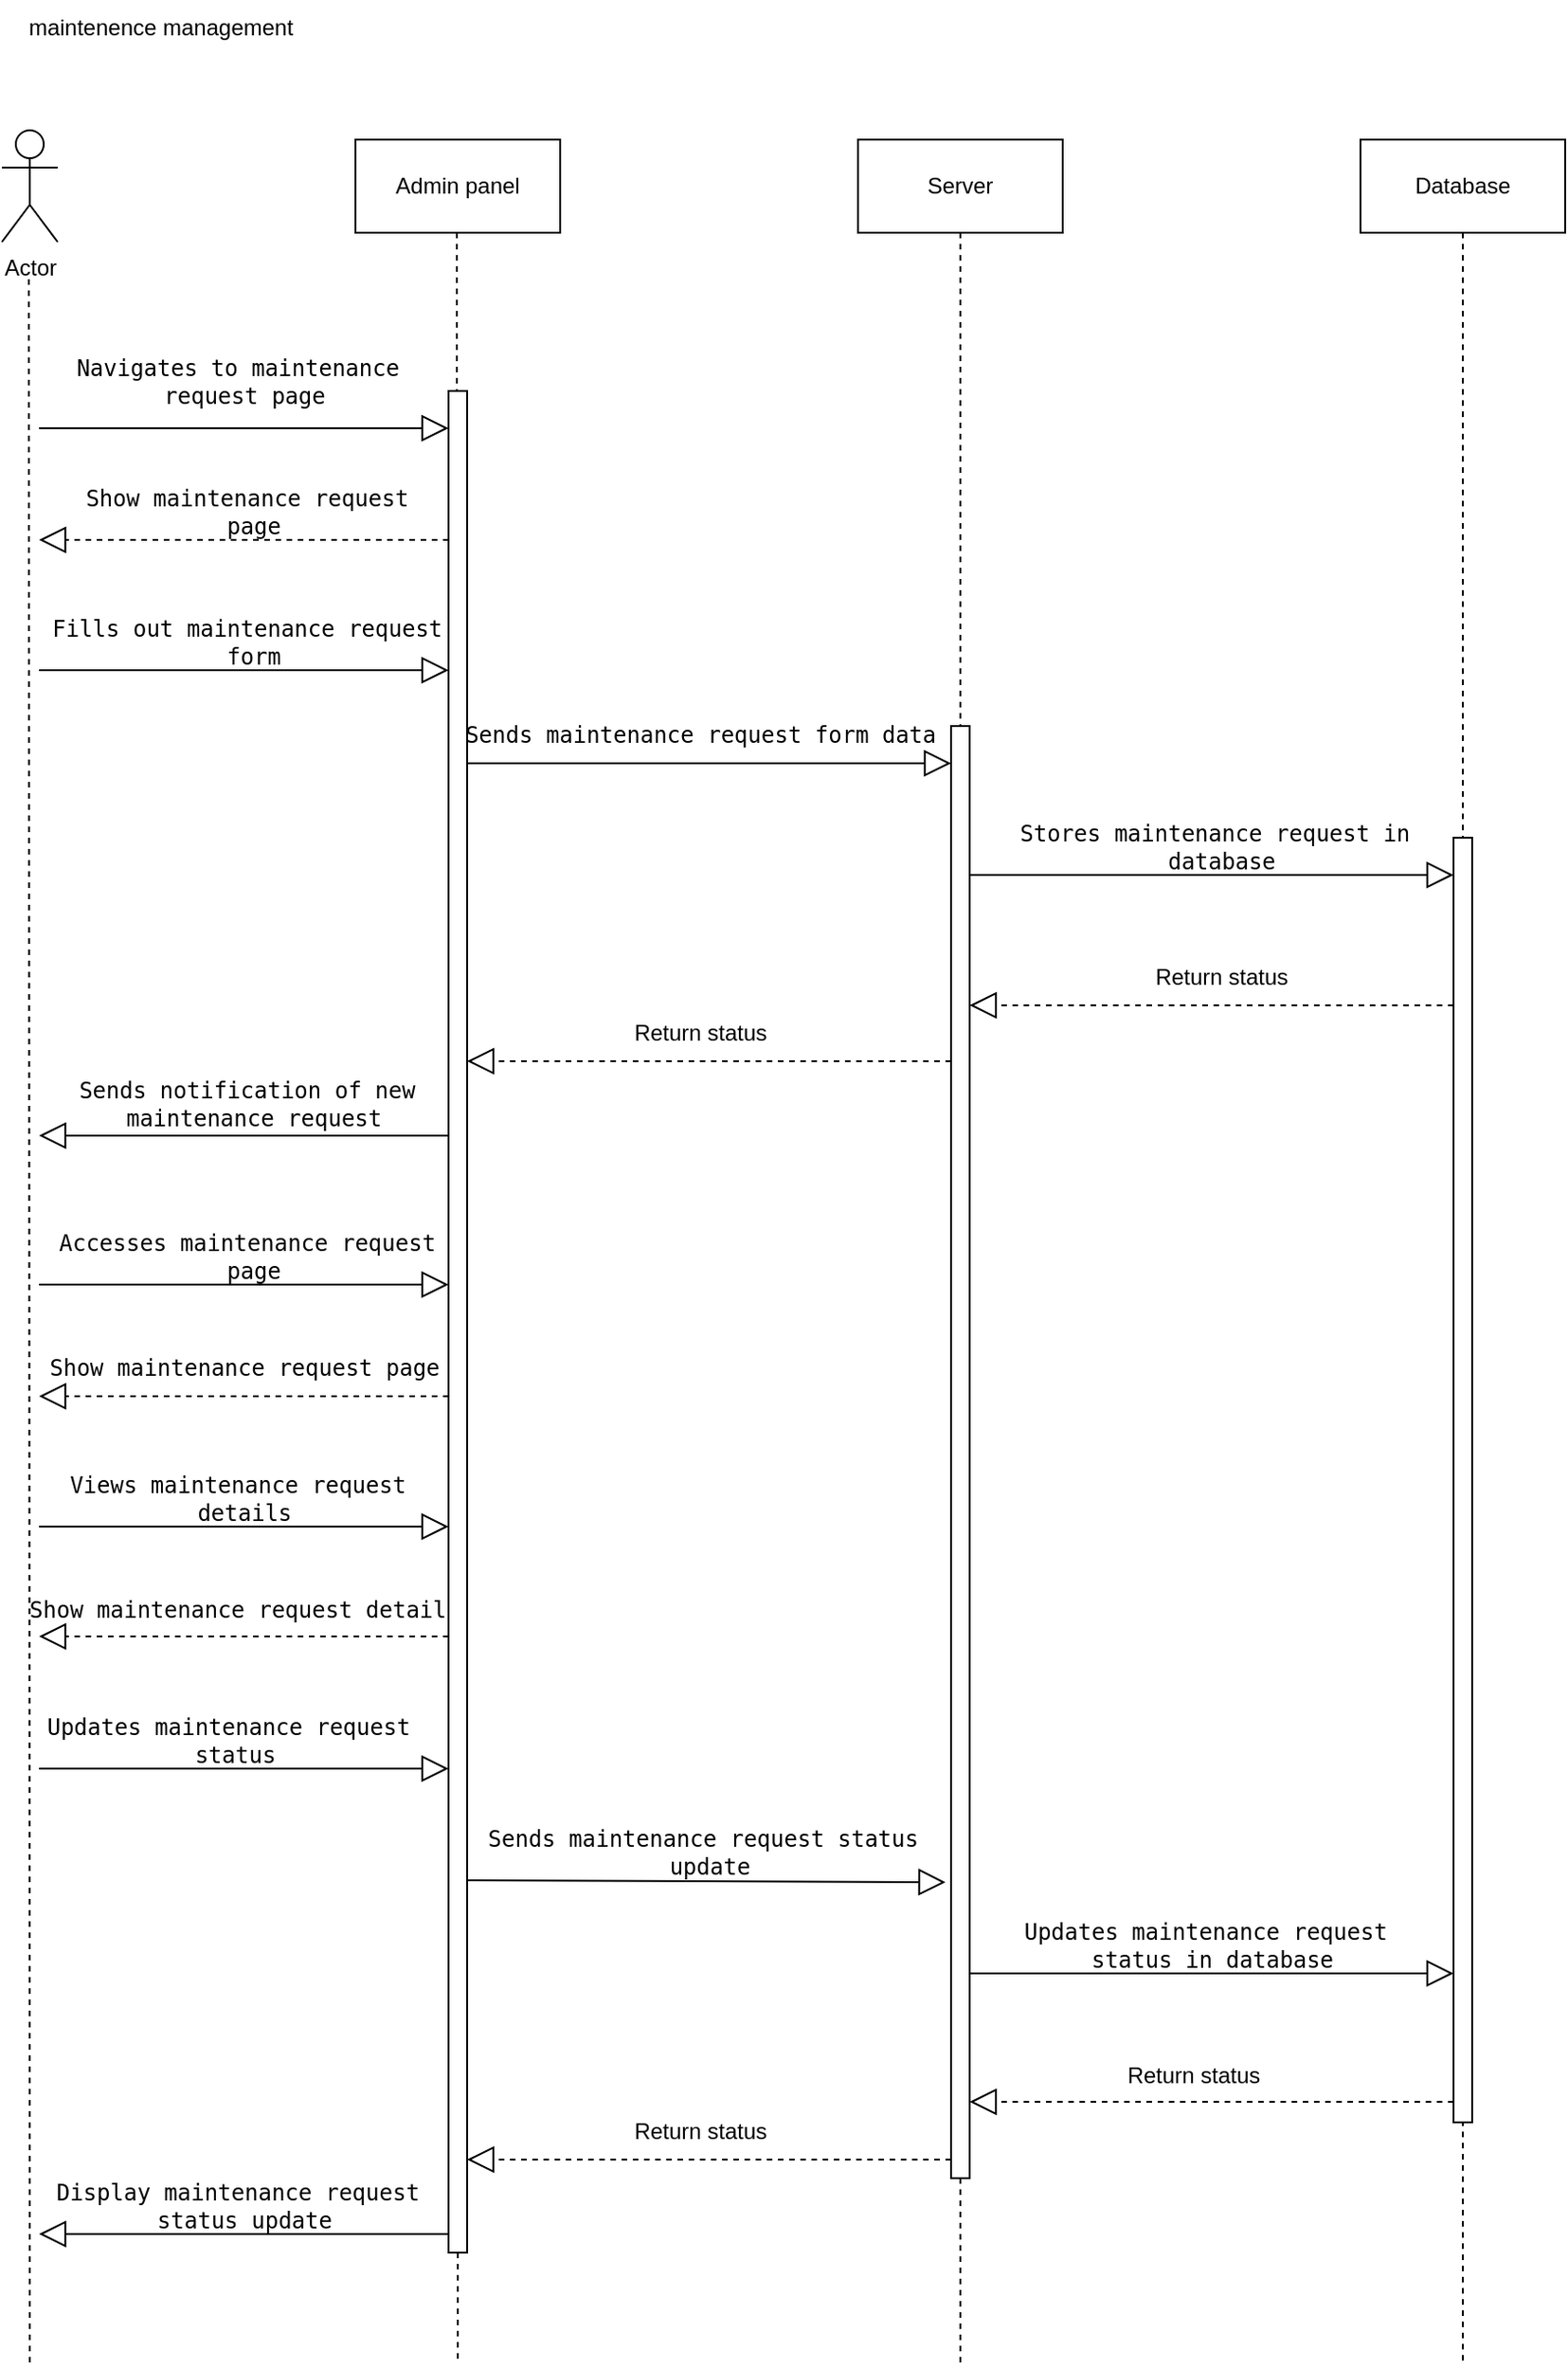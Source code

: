 <mxfile version="21.3.2" type="github">
  <diagram name="Page-1" id="GQLYx4lFxt-uooIH3Gt9">
    <mxGraphModel dx="954" dy="2213" grid="1" gridSize="10" guides="1" tooltips="1" connect="1" arrows="1" fold="1" page="1" pageScale="1" pageWidth="1100" pageHeight="1700" math="0" shadow="0">
      <root>
        <mxCell id="0" />
        <mxCell id="1" parent="0" />
        <mxCell id="6CQTmF0r4WQLNf_Vooez-1" value="Actor" style="shape=umlActor;verticalLabelPosition=bottom;verticalAlign=top;html=1;outlineConnect=0;" parent="1" vertex="1">
          <mxGeometry x="80" y="40" width="30" height="60" as="geometry" />
        </mxCell>
        <mxCell id="6CQTmF0r4WQLNf_Vooez-2" value="Server" style="html=1;whiteSpace=wrap;" parent="1" vertex="1">
          <mxGeometry x="540" y="45" width="110" height="50" as="geometry" />
        </mxCell>
        <mxCell id="6CQTmF0r4WQLNf_Vooez-3" value="Admin panel" style="html=1;whiteSpace=wrap;" parent="1" vertex="1">
          <mxGeometry x="270" y="45" width="110" height="50" as="geometry" />
        </mxCell>
        <mxCell id="6CQTmF0r4WQLNf_Vooez-4" value="Database" style="html=1;whiteSpace=wrap;" parent="1" vertex="1">
          <mxGeometry x="810" y="45" width="110" height="50" as="geometry" />
        </mxCell>
        <mxCell id="6CQTmF0r4WQLNf_Vooez-6" value="" style="endArrow=none;dashed=1;endFill=0;endSize=12;html=1;rounded=0;" parent="1" edge="1">
          <mxGeometry width="160" relative="1" as="geometry">
            <mxPoint x="94.5" y="120" as="sourcePoint" />
            <mxPoint x="95" y="1240" as="targetPoint" />
          </mxGeometry>
        </mxCell>
        <mxCell id="6CQTmF0r4WQLNf_Vooez-7" value="" style="endArrow=none;dashed=1;endFill=0;endSize=12;html=1;rounded=0;" parent="1" source="6CQTmF0r4WQLNf_Vooez-46" edge="1">
          <mxGeometry width="160" relative="1" as="geometry">
            <mxPoint x="324.5" y="95" as="sourcePoint" />
            <mxPoint x="325" y="1240" as="targetPoint" />
          </mxGeometry>
        </mxCell>
        <mxCell id="6CQTmF0r4WQLNf_Vooez-8" value="" style="endArrow=none;dashed=1;endFill=0;endSize=12;html=1;rounded=0;exitX=0.5;exitY=1;exitDx=0;exitDy=0;" parent="1" source="6CQTmF0r4WQLNf_Vooez-48" edge="1">
          <mxGeometry width="160" relative="1" as="geometry">
            <mxPoint x="594.5" y="420" as="sourcePoint" />
            <mxPoint x="595" y="1240" as="targetPoint" />
          </mxGeometry>
        </mxCell>
        <mxCell id="6CQTmF0r4WQLNf_Vooez-9" value="" style="endArrow=none;dashed=1;endFill=0;endSize=12;html=1;rounded=0;exitX=0.5;exitY=1;exitDx=0;exitDy=0;" parent="1" source="6CQTmF0r4WQLNf_Vooez-4" edge="1">
          <mxGeometry width="160" relative="1" as="geometry">
            <mxPoint x="864.5" y="410" as="sourcePoint" />
            <mxPoint x="865" y="1240" as="targetPoint" />
          </mxGeometry>
        </mxCell>
        <mxCell id="6CQTmF0r4WQLNf_Vooez-10" value="&lt;pre&gt;&lt;code class=&quot;!whitespace-pre hljs language-makefile&quot;&gt;Navigates to maintenance &lt;br&gt;request page&lt;/code&gt;&lt;/pre&gt;" style="text;html=1;align=center;verticalAlign=middle;resizable=0;points=[];autosize=1;strokeColor=none;fillColor=none;" parent="1" vertex="1">
          <mxGeometry x="110" y="140" width="200" height="70" as="geometry" />
        </mxCell>
        <mxCell id="6CQTmF0r4WQLNf_Vooez-11" value="&lt;pre&gt;&lt;code class=&quot;!whitespace-pre hljs language-makefile&quot;&gt;Show maintenance request &lt;br&gt;page&lt;/code&gt;&lt;/pre&gt;" style="text;html=1;align=center;verticalAlign=middle;resizable=0;points=[];autosize=1;strokeColor=none;fillColor=none;" parent="1" vertex="1">
          <mxGeometry x="115" y="210" width="200" height="70" as="geometry" />
        </mxCell>
        <mxCell id="6CQTmF0r4WQLNf_Vooez-12" value="&lt;pre&gt;&lt;code class=&quot;!whitespace-pre hljs language-makefile&quot;&gt;Fills out maintenance request &lt;br&gt;form&lt;/code&gt;&lt;/pre&gt;" style="text;html=1;align=center;verticalAlign=middle;resizable=0;points=[];autosize=1;strokeColor=none;fillColor=none;" parent="1" vertex="1">
          <mxGeometry x="100" y="280" width="230" height="70" as="geometry" />
        </mxCell>
        <mxCell id="6CQTmF0r4WQLNf_Vooez-13" value="&lt;pre&gt;&lt;code class=&quot;!whitespace-pre hljs language-makefile&quot;&gt;Sends maintenance request form data&lt;/code&gt;&lt;/pre&gt;" style="text;html=1;align=center;verticalAlign=middle;resizable=0;points=[];autosize=1;strokeColor=none;fillColor=none;" parent="1" vertex="1">
          <mxGeometry x="320" y="340" width="270" height="50" as="geometry" />
        </mxCell>
        <mxCell id="6CQTmF0r4WQLNf_Vooez-14" value="&lt;pre&gt;&lt;code class=&quot;!whitespace-pre hljs language-makefile&quot;&gt;Stores maintenance request in &lt;br&gt;database&lt;/code&gt;&lt;/pre&gt;" style="text;html=1;align=center;verticalAlign=middle;resizable=0;points=[];autosize=1;strokeColor=none;fillColor=none;" parent="1" vertex="1">
          <mxGeometry x="620" y="390" width="230" height="70" as="geometry" />
        </mxCell>
        <mxCell id="6CQTmF0r4WQLNf_Vooez-15" value="Return status" style="text;html=1;align=center;verticalAlign=middle;resizable=0;points=[];autosize=1;strokeColor=none;fillColor=none;" parent="1" vertex="1">
          <mxGeometry x="685" y="480" width="100" height="30" as="geometry" />
        </mxCell>
        <mxCell id="6CQTmF0r4WQLNf_Vooez-16" value="Return status" style="text;html=1;align=center;verticalAlign=middle;resizable=0;points=[];autosize=1;strokeColor=none;fillColor=none;" parent="1" vertex="1">
          <mxGeometry x="405" y="510" width="100" height="30" as="geometry" />
        </mxCell>
        <mxCell id="6CQTmF0r4WQLNf_Vooez-17" value="&lt;pre&gt;&lt;code class=&quot;!whitespace-pre hljs language-makefile&quot;&gt;Sends notification of new &lt;br&gt;maintenance request&lt;/code&gt;&lt;/pre&gt;" style="text;html=1;align=center;verticalAlign=middle;resizable=0;points=[];autosize=1;strokeColor=none;fillColor=none;" parent="1" vertex="1">
          <mxGeometry x="110" y="528" width="210" height="70" as="geometry" />
        </mxCell>
        <mxCell id="6CQTmF0r4WQLNf_Vooez-18" value="&lt;pre&gt;&lt;code class=&quot;!whitespace-pre hljs language-makefile&quot;&gt;Accesses maintenance request &lt;br&gt;page&lt;/code&gt;&lt;/pre&gt;" style="text;html=1;align=center;verticalAlign=middle;resizable=0;points=[];autosize=1;strokeColor=none;fillColor=none;" parent="1" vertex="1">
          <mxGeometry x="100" y="610" width="230" height="70" as="geometry" />
        </mxCell>
        <mxCell id="6CQTmF0r4WQLNf_Vooez-19" value="&lt;pre&gt;&lt;code class=&quot;!whitespace-pre hljs language-makefile&quot;&gt;Show maintenance request page&lt;/code&gt;&lt;/pre&gt;" style="text;html=1;align=center;verticalAlign=middle;resizable=0;points=[];autosize=1;strokeColor=none;fillColor=none;" parent="1" vertex="1">
          <mxGeometry x="95" y="680" width="230" height="50" as="geometry" />
        </mxCell>
        <mxCell id="6CQTmF0r4WQLNf_Vooez-20" value="&lt;pre&gt;&lt;code class=&quot;!whitespace-pre hljs language-makefile&quot;&gt;Views maintenance request &lt;br&gt;details&lt;/code&gt;&lt;/pre&gt;" style="text;html=1;align=center;verticalAlign=middle;resizable=0;points=[];autosize=1;strokeColor=none;fillColor=none;" parent="1" vertex="1">
          <mxGeometry x="105" y="740" width="210" height="70" as="geometry" />
        </mxCell>
        <mxCell id="6CQTmF0r4WQLNf_Vooez-21" value="&lt;pre&gt;&lt;code class=&quot;!whitespace-pre hljs language-makefile&quot;&gt;Show maintenance request details&lt;/code&gt;&lt;/pre&gt;" style="text;html=1;align=center;verticalAlign=middle;resizable=0;points=[];autosize=1;strokeColor=none;fillColor=none;" parent="1" vertex="1">
          <mxGeometry x="85" y="810" width="250" height="50" as="geometry" />
        </mxCell>
        <mxCell id="6CQTmF0r4WQLNf_Vooez-22" value="&lt;pre&gt;&lt;code class=&quot;!whitespace-pre hljs language-makefile&quot;&gt;Updates maintenance request &lt;br&gt;status&lt;/code&gt;&lt;/pre&gt;" style="text;html=1;align=center;verticalAlign=middle;resizable=0;points=[];autosize=1;strokeColor=none;fillColor=none;" parent="1" vertex="1">
          <mxGeometry x="95" y="870" width="220" height="70" as="geometry" />
        </mxCell>
        <mxCell id="6CQTmF0r4WQLNf_Vooez-23" value="&lt;pre&gt;&lt;code class=&quot;!whitespace-pre hljs language-makefile&quot;&gt;Sends maintenance request status &lt;br&gt;update&lt;/code&gt;&lt;/pre&gt;" style="text;html=1;align=center;verticalAlign=middle;resizable=0;points=[];autosize=1;strokeColor=none;fillColor=none;" parent="1" vertex="1">
          <mxGeometry x="335" y="930" width="250" height="70" as="geometry" />
        </mxCell>
        <mxCell id="6CQTmF0r4WQLNf_Vooez-24" value="&lt;pre&gt;&lt;code class=&quot;!whitespace-pre hljs language-makefile&quot;&gt;Updates maintenance request &lt;br&gt;status in database&lt;/code&gt;&lt;/pre&gt;" style="text;html=1;align=center;verticalAlign=middle;resizable=0;points=[];autosize=1;strokeColor=none;fillColor=none;" parent="1" vertex="1">
          <mxGeometry x="620" y="980" width="220" height="70" as="geometry" />
        </mxCell>
        <mxCell id="6CQTmF0r4WQLNf_Vooez-25" value="Return status" style="text;html=1;align=center;verticalAlign=middle;resizable=0;points=[];autosize=1;strokeColor=none;fillColor=none;" parent="1" vertex="1">
          <mxGeometry x="670" y="1070" width="100" height="30" as="geometry" />
        </mxCell>
        <mxCell id="6CQTmF0r4WQLNf_Vooez-26" value="Return status" style="text;html=1;align=center;verticalAlign=middle;resizable=0;points=[];autosize=1;strokeColor=none;fillColor=none;" parent="1" vertex="1">
          <mxGeometry x="405" y="1100" width="100" height="30" as="geometry" />
        </mxCell>
        <mxCell id="6CQTmF0r4WQLNf_Vooez-27" value="&lt;pre&gt;&lt;code class=&quot;!whitespace-pre hljs language-makefile&quot;&gt;Display maintenance request &lt;br&gt;status update&lt;/code&gt;&lt;/pre&gt;" style="text;html=1;align=center;verticalAlign=middle;resizable=0;points=[];autosize=1;strokeColor=none;fillColor=none;" parent="1" vertex="1">
          <mxGeometry x="100" y="1120" width="220" height="70" as="geometry" />
        </mxCell>
        <mxCell id="6CQTmF0r4WQLNf_Vooez-28" value="" style="endArrow=block;endFill=0;endSize=12;html=1;rounded=0;" parent="1" edge="1">
          <mxGeometry width="160" relative="1" as="geometry">
            <mxPoint x="100" y="200" as="sourcePoint" />
            <mxPoint x="320" y="200" as="targetPoint" />
          </mxGeometry>
        </mxCell>
        <mxCell id="6CQTmF0r4WQLNf_Vooez-29" value="" style="endArrow=block;dashed=1;endFill=0;endSize=12;html=1;rounded=0;" parent="1" edge="1">
          <mxGeometry width="160" relative="1" as="geometry">
            <mxPoint x="320" y="260" as="sourcePoint" />
            <mxPoint x="100" y="260" as="targetPoint" />
          </mxGeometry>
        </mxCell>
        <mxCell id="6CQTmF0r4WQLNf_Vooez-30" value="" style="endArrow=block;endFill=0;endSize=12;html=1;rounded=0;" parent="1" edge="1">
          <mxGeometry width="160" relative="1" as="geometry">
            <mxPoint x="100" y="330" as="sourcePoint" />
            <mxPoint x="320" y="330" as="targetPoint" />
          </mxGeometry>
        </mxCell>
        <mxCell id="6CQTmF0r4WQLNf_Vooez-31" value="" style="endArrow=block;endFill=0;endSize=12;html=1;rounded=0;entryX=1;entryY=0.8;entryDx=0;entryDy=0;entryPerimeter=0;" parent="1" target="6CQTmF0r4WQLNf_Vooez-13" edge="1">
          <mxGeometry width="160" relative="1" as="geometry">
            <mxPoint x="330" y="380" as="sourcePoint" />
            <mxPoint x="550" y="380" as="targetPoint" />
          </mxGeometry>
        </mxCell>
        <mxCell id="6CQTmF0r4WQLNf_Vooez-32" value="" style="endArrow=block;dashed=1;endFill=0;endSize=12;html=1;rounded=0;" parent="1" source="6CQTmF0r4WQLNf_Vooez-50" edge="1">
          <mxGeometry width="160" relative="1" as="geometry">
            <mxPoint x="600" y="440" as="sourcePoint" />
            <mxPoint x="860" y="440" as="targetPoint" />
          </mxGeometry>
        </mxCell>
        <mxCell id="6CQTmF0r4WQLNf_Vooez-33" value="" style="endArrow=block;dashed=1;endFill=0;endSize=12;html=1;rounded=0;" parent="1" edge="1">
          <mxGeometry width="160" relative="1" as="geometry">
            <mxPoint x="860" y="510" as="sourcePoint" />
            <mxPoint x="600" y="510" as="targetPoint" />
          </mxGeometry>
        </mxCell>
        <mxCell id="6CQTmF0r4WQLNf_Vooez-34" value="" style="endArrow=block;dashed=1;endFill=0;endSize=12;html=1;rounded=0;" parent="1" edge="1">
          <mxGeometry width="160" relative="1" as="geometry">
            <mxPoint x="590" y="540" as="sourcePoint" />
            <mxPoint x="330" y="540" as="targetPoint" />
          </mxGeometry>
        </mxCell>
        <mxCell id="6CQTmF0r4WQLNf_Vooez-35" value="" style="endArrow=block;endFill=0;endSize=12;html=1;rounded=0;" parent="1" edge="1">
          <mxGeometry width="160" relative="1" as="geometry">
            <mxPoint x="320" y="580" as="sourcePoint" />
            <mxPoint x="100" y="580" as="targetPoint" />
          </mxGeometry>
        </mxCell>
        <mxCell id="6CQTmF0r4WQLNf_Vooez-36" value="" style="endArrow=block;endFill=0;endSize=12;html=1;rounded=0;" parent="1" edge="1">
          <mxGeometry width="160" relative="1" as="geometry">
            <mxPoint x="100" y="660" as="sourcePoint" />
            <mxPoint x="320" y="660" as="targetPoint" />
          </mxGeometry>
        </mxCell>
        <mxCell id="6CQTmF0r4WQLNf_Vooez-37" value="" style="endArrow=block;dashed=1;endFill=0;endSize=12;html=1;rounded=0;" parent="1" edge="1">
          <mxGeometry width="160" relative="1" as="geometry">
            <mxPoint x="320" y="720" as="sourcePoint" />
            <mxPoint x="100" y="720" as="targetPoint" />
          </mxGeometry>
        </mxCell>
        <mxCell id="6CQTmF0r4WQLNf_Vooez-38" value="" style="endArrow=block;endFill=0;endSize=12;html=1;rounded=0;" parent="1" edge="1">
          <mxGeometry width="160" relative="1" as="geometry">
            <mxPoint x="100" y="790" as="sourcePoint" />
            <mxPoint x="320" y="790" as="targetPoint" />
          </mxGeometry>
        </mxCell>
        <mxCell id="6CQTmF0r4WQLNf_Vooez-39" value="" style="endArrow=block;dashed=1;endFill=0;endSize=12;html=1;rounded=0;" parent="1" edge="1">
          <mxGeometry width="160" relative="1" as="geometry">
            <mxPoint x="320" y="849" as="sourcePoint" />
            <mxPoint x="100" y="849" as="targetPoint" />
          </mxGeometry>
        </mxCell>
        <mxCell id="6CQTmF0r4WQLNf_Vooez-40" value="" style="endArrow=block;endFill=0;endSize=12;html=1;rounded=0;" parent="1" edge="1">
          <mxGeometry width="160" relative="1" as="geometry">
            <mxPoint x="100" y="920" as="sourcePoint" />
            <mxPoint x="320" y="920" as="targetPoint" />
          </mxGeometry>
        </mxCell>
        <mxCell id="6CQTmF0r4WQLNf_Vooez-41" value="" style="endArrow=block;endFill=0;endSize=12;html=1;rounded=0;entryX=1.008;entryY=0.729;entryDx=0;entryDy=0;entryPerimeter=0;" parent="1" target="6CQTmF0r4WQLNf_Vooez-23" edge="1">
          <mxGeometry width="160" relative="1" as="geometry">
            <mxPoint x="330" y="980" as="sourcePoint" />
            <mxPoint x="550" y="980" as="targetPoint" />
          </mxGeometry>
        </mxCell>
        <mxCell id="6CQTmF0r4WQLNf_Vooez-42" value="" style="endArrow=block;endFill=0;endSize=12;html=1;rounded=0;" parent="1" edge="1">
          <mxGeometry width="160" relative="1" as="geometry">
            <mxPoint x="600" y="1030" as="sourcePoint" />
            <mxPoint x="860" y="1030" as="targetPoint" />
          </mxGeometry>
        </mxCell>
        <mxCell id="6CQTmF0r4WQLNf_Vooez-43" value="" style="endArrow=block;dashed=1;endFill=0;endSize=12;html=1;rounded=0;" parent="1" edge="1">
          <mxGeometry width="160" relative="1" as="geometry">
            <mxPoint x="860" y="1099" as="sourcePoint" />
            <mxPoint x="600" y="1099" as="targetPoint" />
          </mxGeometry>
        </mxCell>
        <mxCell id="6CQTmF0r4WQLNf_Vooez-44" value="" style="endArrow=block;dashed=1;endFill=0;endSize=12;html=1;rounded=0;" parent="1" edge="1">
          <mxGeometry width="160" relative="1" as="geometry">
            <mxPoint x="590" y="1130" as="sourcePoint" />
            <mxPoint x="330" y="1130" as="targetPoint" />
          </mxGeometry>
        </mxCell>
        <mxCell id="6CQTmF0r4WQLNf_Vooez-45" value="" style="endArrow=block;endFill=0;endSize=12;html=1;rounded=0;" parent="1" edge="1">
          <mxGeometry width="160" relative="1" as="geometry">
            <mxPoint x="320" y="1170" as="sourcePoint" />
            <mxPoint x="100" y="1170" as="targetPoint" />
          </mxGeometry>
        </mxCell>
        <mxCell id="6CQTmF0r4WQLNf_Vooez-47" value="" style="endArrow=none;dashed=1;endFill=0;endSize=12;html=1;rounded=0;" parent="1" target="6CQTmF0r4WQLNf_Vooez-46" edge="1">
          <mxGeometry width="160" relative="1" as="geometry">
            <mxPoint x="324.5" y="95" as="sourcePoint" />
            <mxPoint x="325" y="1240" as="targetPoint" />
          </mxGeometry>
        </mxCell>
        <mxCell id="6CQTmF0r4WQLNf_Vooez-46" value="" style="html=1;points=[];perimeter=orthogonalPerimeter;outlineConnect=0;targetShapes=umlLifeline;portConstraint=eastwest;newEdgeStyle={&quot;edgeStyle&quot;:&quot;elbowEdgeStyle&quot;,&quot;elbow&quot;:&quot;vertical&quot;,&quot;curved&quot;:0,&quot;rounded&quot;:0};" parent="1" vertex="1">
          <mxGeometry x="320" y="180" width="10" height="1000" as="geometry" />
        </mxCell>
        <mxCell id="6CQTmF0r4WQLNf_Vooez-49" value="" style="endArrow=none;dashed=1;endFill=0;endSize=12;html=1;rounded=0;exitX=0.5;exitY=1;exitDx=0;exitDy=0;" parent="1" source="6CQTmF0r4WQLNf_Vooez-2" target="6CQTmF0r4WQLNf_Vooez-48" edge="1">
          <mxGeometry width="160" relative="1" as="geometry">
            <mxPoint x="595" y="95" as="sourcePoint" />
            <mxPoint x="595" y="1240" as="targetPoint" />
          </mxGeometry>
        </mxCell>
        <mxCell id="6CQTmF0r4WQLNf_Vooez-48" value="" style="html=1;points=[];perimeter=orthogonalPerimeter;outlineConnect=0;targetShapes=umlLifeline;portConstraint=eastwest;newEdgeStyle={&quot;edgeStyle&quot;:&quot;elbowEdgeStyle&quot;,&quot;elbow&quot;:&quot;vertical&quot;,&quot;curved&quot;:0,&quot;rounded&quot;:0};" parent="1" vertex="1">
          <mxGeometry x="590" y="360" width="10" height="780" as="geometry" />
        </mxCell>
        <mxCell id="6CQTmF0r4WQLNf_Vooez-51" value="" style="endArrow=block;endFill=0;endSize=12;html=1;rounded=0;" parent="1" target="6CQTmF0r4WQLNf_Vooez-50" edge="1">
          <mxGeometry width="160" relative="1" as="geometry">
            <mxPoint x="600" y="440" as="sourcePoint" />
            <mxPoint x="860" y="440" as="targetPoint" />
          </mxGeometry>
        </mxCell>
        <mxCell id="6CQTmF0r4WQLNf_Vooez-50" value="" style="html=1;points=[];perimeter=orthogonalPerimeter;outlineConnect=0;targetShapes=umlLifeline;portConstraint=eastwest;newEdgeStyle={&quot;edgeStyle&quot;:&quot;elbowEdgeStyle&quot;,&quot;elbow&quot;:&quot;vertical&quot;,&quot;curved&quot;:0,&quot;rounded&quot;:0};" parent="1" vertex="1">
          <mxGeometry x="860" y="420" width="10" height="690" as="geometry" />
        </mxCell>
        <mxCell id="-590FmWuyhCixyHufBc0-1" value="maintenence management" style="text;html=1;align=center;verticalAlign=middle;resizable=0;points=[];autosize=1;strokeColor=none;fillColor=none;" parent="1" vertex="1">
          <mxGeometry x="80" y="-30" width="170" height="30" as="geometry" />
        </mxCell>
      </root>
    </mxGraphModel>
  </diagram>
</mxfile>
